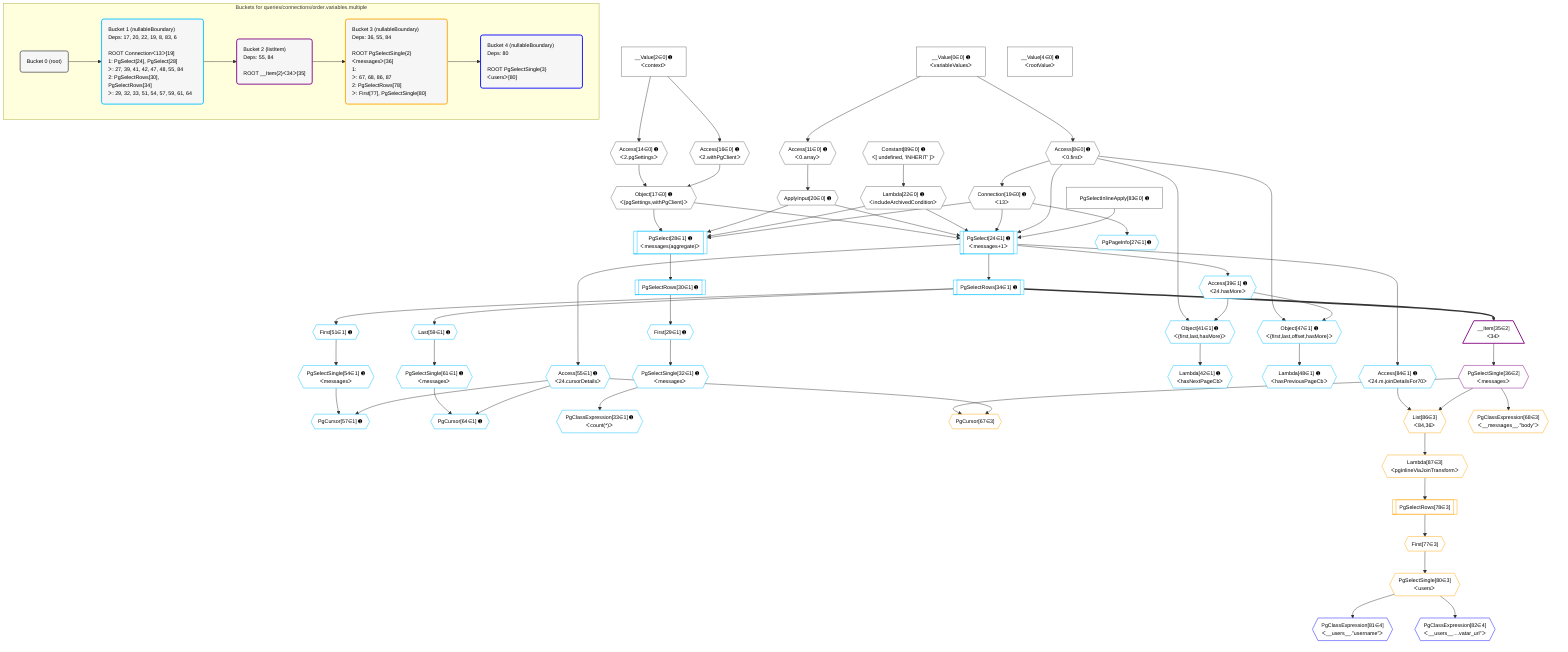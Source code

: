 %%{init: {'themeVariables': { 'fontSize': '12px'}}}%%
graph TD
    classDef path fill:#eee,stroke:#000,color:#000
    classDef plan fill:#fff,stroke-width:1px,color:#000
    classDef itemplan fill:#fff,stroke-width:2px,color:#000
    classDef unbatchedplan fill:#dff,stroke-width:1px,color:#000
    classDef sideeffectplan fill:#fcc,stroke-width:2px,color:#000
    classDef bucket fill:#f6f6f6,color:#000,stroke-width:2px,text-align:left

    subgraph "Buckets for queries/connections/order.variables.multiple"
    Bucket0("Bucket 0 (root)"):::bucket
    Bucket1("Bucket 1 (nullableBoundary)<br />Deps: 17, 20, 22, 19, 8, 83, 6<br /><br />ROOT Connectionᐸ13ᐳ[19]<br />1: PgSelect[24], PgSelect[28]<br />ᐳ: 27, 39, 41, 42, 47, 48, 55, 84<br />2: PgSelectRows[30], PgSelectRows[34]<br />ᐳ: 29, 32, 33, 51, 54, 57, 59, 61, 64"):::bucket
    Bucket2("Bucket 2 (listItem)<br />Deps: 55, 84<br /><br />ROOT __Item{2}ᐸ34ᐳ[35]"):::bucket
    Bucket3("Bucket 3 (nullableBoundary)<br />Deps: 36, 55, 84<br /><br />ROOT PgSelectSingle{2}ᐸmessagesᐳ[36]<br />1: <br />ᐳ: 67, 68, 86, 87<br />2: PgSelectRows[78]<br />ᐳ: First[77], PgSelectSingle[80]"):::bucket
    Bucket4("Bucket 4 (nullableBoundary)<br />Deps: 80<br /><br />ROOT PgSelectSingle{3}ᐸusersᐳ[80]"):::bucket
    end
    Bucket0 --> Bucket1
    Bucket1 --> Bucket2
    Bucket2 --> Bucket3
    Bucket3 --> Bucket4

    %% plan dependencies
    Object17{{"Object[17∈0] ➊<br />ᐸ{pgSettings,withPgClient}ᐳ"}}:::plan
    Access14{{"Access[14∈0] ➊<br />ᐸ2.pgSettingsᐳ"}}:::plan
    Access16{{"Access[16∈0] ➊<br />ᐸ2.withPgClientᐳ"}}:::plan
    Access14 & Access16 --> Object17
    Access8{{"Access[8∈0] ➊<br />ᐸ0.firstᐳ"}}:::plan
    __Value0["__Value[0∈0] ➊<br />ᐸvariableValuesᐳ"]:::plan
    __Value0 --> Access8
    Access11{{"Access[11∈0] ➊<br />ᐸ0.arrayᐳ"}}:::plan
    __Value0 --> Access11
    __Value2["__Value[2∈0] ➊<br />ᐸcontextᐳ"]:::plan
    __Value2 --> Access14
    __Value2 --> Access16
    Connection19{{"Connection[19∈0] ➊<br />ᐸ13ᐳ"}}:::plan
    Access8 --> Connection19
    ApplyInput20{{"ApplyInput[20∈0] ➊"}}:::plan
    Access11 --> ApplyInput20
    Lambda22{{"Lambda[22∈0] ➊<br />ᐸincludeArchivedConditionᐳ"}}:::plan
    Constant89{{"Constant[89∈0] ➊<br />ᐸ[ undefined, 'INHERIT' ]ᐳ"}}:::plan
    Constant89 --> Lambda22
    __Value4["__Value[4∈0] ➊<br />ᐸrootValueᐳ"]:::plan
    PgSelectInlineApply83["PgSelectInlineApply[83∈0] ➊"]:::plan
    PgSelect24[["PgSelect[24∈1] ➊<br />ᐸmessages+1ᐳ"]]:::plan
    Object17 & ApplyInput20 & Lambda22 & Connection19 & Access8 & PgSelectInlineApply83 --> PgSelect24
    PgSelect28[["PgSelect[28∈1] ➊<br />ᐸmessages(aggregate)ᐳ"]]:::plan
    Object17 & ApplyInput20 & Lambda22 & Connection19 --> PgSelect28
    Object47{{"Object[47∈1] ➊<br />ᐸ{first,last,offset,hasMore}ᐳ"}}:::plan
    Access39{{"Access[39∈1] ➊<br />ᐸ24.hasMoreᐳ"}}:::plan
    Access8 & Access39 --> Object47
    Object41{{"Object[41∈1] ➊<br />ᐸ{first,last,hasMore}ᐳ"}}:::plan
    Access8 & Access39 --> Object41
    PgCursor57{{"PgCursor[57∈1] ➊"}}:::plan
    PgSelectSingle54{{"PgSelectSingle[54∈1] ➊<br />ᐸmessagesᐳ"}}:::plan
    Access55{{"Access[55∈1] ➊<br />ᐸ24.cursorDetailsᐳ"}}:::plan
    PgSelectSingle54 & Access55 --> PgCursor57
    PgCursor64{{"PgCursor[64∈1] ➊"}}:::plan
    PgSelectSingle61{{"PgSelectSingle[61∈1] ➊<br />ᐸmessagesᐳ"}}:::plan
    PgSelectSingle61 & Access55 --> PgCursor64
    PgPageInfo27{{"PgPageInfo[27∈1] ➊"}}:::plan
    Connection19 --> PgPageInfo27
    First29{{"First[29∈1] ➊"}}:::plan
    PgSelectRows30[["PgSelectRows[30∈1] ➊"]]:::plan
    PgSelectRows30 --> First29
    PgSelect28 --> PgSelectRows30
    PgSelectSingle32{{"PgSelectSingle[32∈1] ➊<br />ᐸmessagesᐳ"}}:::plan
    First29 --> PgSelectSingle32
    PgClassExpression33{{"PgClassExpression[33∈1] ➊<br />ᐸcount(*)ᐳ"}}:::plan
    PgSelectSingle32 --> PgClassExpression33
    PgSelectRows34[["PgSelectRows[34∈1] ➊"]]:::plan
    PgSelect24 --> PgSelectRows34
    PgSelect24 --> Access39
    Lambda42{{"Lambda[42∈1] ➊<br />ᐸhasNextPageCbᐳ"}}:::plan
    Object41 --> Lambda42
    Lambda48{{"Lambda[48∈1] ➊<br />ᐸhasPreviousPageCbᐳ"}}:::plan
    Object47 --> Lambda48
    First51{{"First[51∈1] ➊"}}:::plan
    PgSelectRows34 --> First51
    First51 --> PgSelectSingle54
    PgSelect24 --> Access55
    Last59{{"Last[59∈1] ➊"}}:::plan
    PgSelectRows34 --> Last59
    Last59 --> PgSelectSingle61
    Access84{{"Access[84∈1] ➊<br />ᐸ24.m.joinDetailsFor70ᐳ"}}:::plan
    PgSelect24 --> Access84
    __Item35[/"__Item[35∈2]<br />ᐸ34ᐳ"\]:::itemplan
    PgSelectRows34 ==> __Item35
    PgSelectSingle36{{"PgSelectSingle[36∈2]<br />ᐸmessagesᐳ"}}:::plan
    __Item35 --> PgSelectSingle36
    PgCursor67{{"PgCursor[67∈3]"}}:::plan
    PgSelectSingle36 & Access55 --> PgCursor67
    List86{{"List[86∈3]<br />ᐸ84,36ᐳ"}}:::plan
    Access84 & PgSelectSingle36 --> List86
    PgClassExpression68{{"PgClassExpression[68∈3]<br />ᐸ__messages__.”body”ᐳ"}}:::plan
    PgSelectSingle36 --> PgClassExpression68
    First77{{"First[77∈3]"}}:::plan
    PgSelectRows78[["PgSelectRows[78∈3]"]]:::plan
    PgSelectRows78 --> First77
    Lambda87{{"Lambda[87∈3]<br />ᐸpgInlineViaJoinTransformᐳ"}}:::plan
    Lambda87 --> PgSelectRows78
    PgSelectSingle80{{"PgSelectSingle[80∈3]<br />ᐸusersᐳ"}}:::plan
    First77 --> PgSelectSingle80
    List86 --> Lambda87
    PgClassExpression81{{"PgClassExpression[81∈4]<br />ᐸ__users__.”username”ᐳ"}}:::plan
    PgSelectSingle80 --> PgClassExpression81
    PgClassExpression82{{"PgClassExpression[82∈4]<br />ᐸ__users__....vatar_url”ᐳ"}}:::plan
    PgSelectSingle80 --> PgClassExpression82

    %% define steps
    classDef bucket0 stroke:#696969
    class Bucket0,__Value0,__Value2,__Value4,Access8,Access11,Access14,Access16,Object17,Connection19,ApplyInput20,Lambda22,PgSelectInlineApply83,Constant89 bucket0
    classDef bucket1 stroke:#00bfff
    class Bucket1,PgSelect24,PgPageInfo27,PgSelect28,First29,PgSelectRows30,PgSelectSingle32,PgClassExpression33,PgSelectRows34,Access39,Object41,Lambda42,Object47,Lambda48,First51,PgSelectSingle54,Access55,PgCursor57,Last59,PgSelectSingle61,PgCursor64,Access84 bucket1
    classDef bucket2 stroke:#7f007f
    class Bucket2,__Item35,PgSelectSingle36 bucket2
    classDef bucket3 stroke:#ffa500
    class Bucket3,PgCursor67,PgClassExpression68,First77,PgSelectRows78,PgSelectSingle80,List86,Lambda87 bucket3
    classDef bucket4 stroke:#0000ff
    class Bucket4,PgClassExpression81,PgClassExpression82 bucket4
